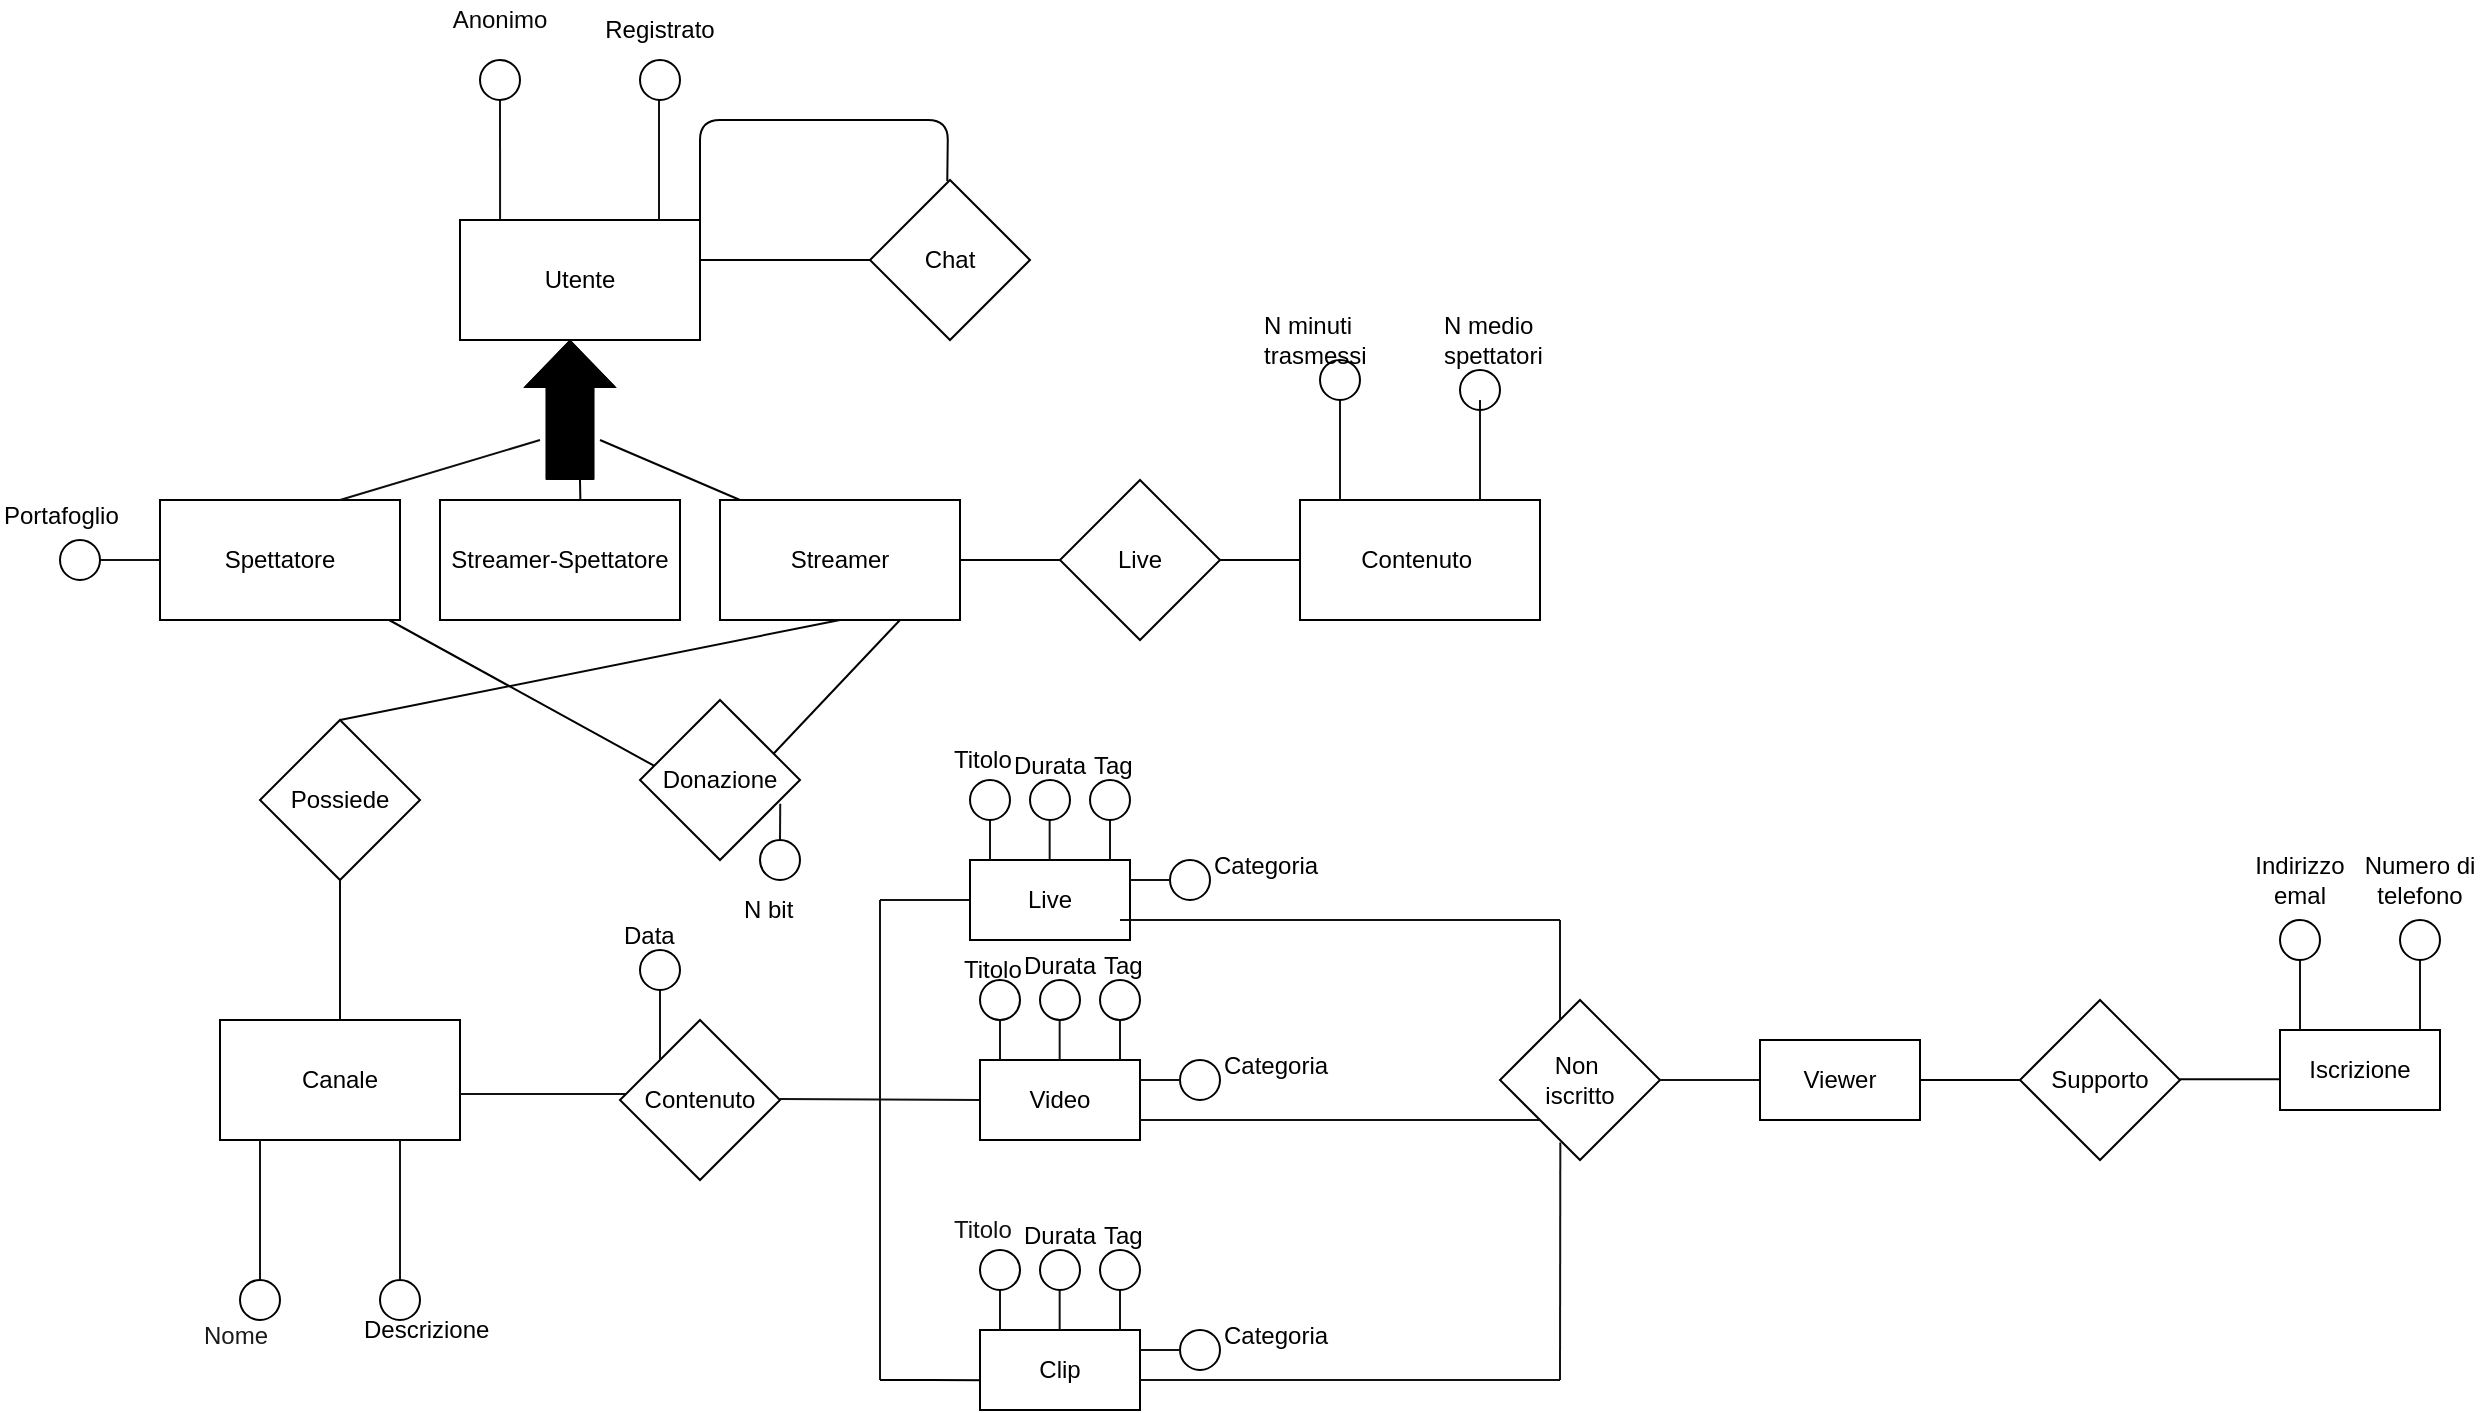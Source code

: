 <mxfile>
    <diagram name="Pagina-1" id="QmhfjAzD-kX2Kfbr4tnS">
        <mxGraphModel dx="1063" dy="647" grid="1" gridSize="10" guides="1" tooltips="1" connect="1" arrows="1" fold="1" page="1" pageScale="1" pageWidth="3300" pageHeight="4681" background="#ffffff" math="0" shadow="0">
            <root>
                <mxCell id="0"/>
                <mxCell id="1" parent="0"/>
                <mxCell id="2" value="" style="rounded=0;whiteSpace=wrap;html=1;" parent="1" vertex="1">
                    <mxGeometry x="380" y="420" width="120" height="60" as="geometry"/>
                </mxCell>
                <mxCell id="3" value="Utente" style="text;html=1;strokeColor=none;fillColor=none;align=center;verticalAlign=middle;whiteSpace=wrap;rounded=0;" parent="1" vertex="1">
                    <mxGeometry x="410" y="435" width="60" height="30" as="geometry"/>
                </mxCell>
                <mxCell id="4" value="" style="shape=flexArrow;endArrow=classic;html=1;width=23.529;endSize=7.318;fillColor=#000000;strokeColor=#000000;" parent="1" edge="1">
                    <mxGeometry width="50" height="50" relative="1" as="geometry">
                        <mxPoint x="435" y="550" as="sourcePoint"/>
                        <mxPoint x="435" y="480" as="targetPoint"/>
                        <Array as="points">
                            <mxPoint x="435" y="510"/>
                        </Array>
                    </mxGeometry>
                </mxCell>
                <mxCell id="5" value="Streamer" style="rounded=0;whiteSpace=wrap;html=1;" parent="1" vertex="1">
                    <mxGeometry x="510" y="560" width="120" height="60" as="geometry"/>
                </mxCell>
                <mxCell id="6" value="Streamer-Spettatore" style="rounded=0;whiteSpace=wrap;html=1;" parent="1" vertex="1">
                    <mxGeometry x="370" y="560" width="120" height="60" as="geometry"/>
                </mxCell>
                <mxCell id="7" value="Spettatore" style="rounded=0;whiteSpace=wrap;html=1;" parent="1" vertex="1">
                    <mxGeometry x="230" y="560" width="120" height="60" as="geometry"/>
                </mxCell>
                <mxCell id="9" value="" style="endArrow=none;html=1;strokeColor=#0D0D0D;strokeWidth=1;" parent="1" edge="1">
                    <mxGeometry width="50" height="50" relative="1" as="geometry">
                        <mxPoint x="320" y="560" as="sourcePoint"/>
                        <mxPoint x="420" y="530" as="targetPoint"/>
                    </mxGeometry>
                </mxCell>
                <mxCell id="10" value="" style="endArrow=none;html=1;strokeColor=#030303;strokeWidth=1;" parent="1" edge="1">
                    <mxGeometry width="50" height="50" relative="1" as="geometry">
                        <mxPoint x="520" y="560" as="sourcePoint"/>
                        <mxPoint x="450" y="530" as="targetPoint"/>
                        <Array as="points"/>
                    </mxGeometry>
                </mxCell>
                <mxCell id="41" value="&lt;font color=&quot;#080808&quot;&gt;Anonimo&lt;/font&gt;" style="text;html=1;align=center;verticalAlign=middle;whiteSpace=wrap;rounded=0;" parent="1" vertex="1">
                    <mxGeometry x="365" y="310" width="70" height="20" as="geometry"/>
                </mxCell>
                <mxCell id="47" value="" style="endArrow=none;html=1;fontColor=default;labelBackgroundColor=default;strokeColor=#121212;strokeWidth=1;" parent="1" edge="1">
                    <mxGeometry width="50" height="50" relative="1" as="geometry">
                        <mxPoint x="479.5" y="420" as="sourcePoint"/>
                        <mxPoint x="479.5" y="360" as="targetPoint"/>
                        <Array as="points">
                            <mxPoint x="479.5" y="390"/>
                        </Array>
                    </mxGeometry>
                </mxCell>
                <mxCell id="48" value="&lt;font color=&quot;#000000&quot;&gt;Registrato&lt;/font&gt;" style="text;html=1;strokeColor=none;fillColor=none;align=center;verticalAlign=middle;whiteSpace=wrap;rounded=0;" parent="1" vertex="1">
                    <mxGeometry x="450" y="310" width="60" height="30" as="geometry"/>
                </mxCell>
                <mxCell id="49" value="Canale&lt;br&gt;" style="rounded=0;whiteSpace=wrap;html=1;" parent="1" vertex="1">
                    <mxGeometry x="260" y="820" width="120" height="60" as="geometry"/>
                </mxCell>
                <mxCell id="50" value="" style="rhombus;whiteSpace=wrap;html=1;" parent="1" vertex="1">
                    <mxGeometry x="280" y="670" width="80" height="80" as="geometry"/>
                </mxCell>
                <mxCell id="51" value="" style="endArrow=none;html=1;entryX=0.5;entryY=1;entryDx=0;entryDy=0;strokeColor=#050505;strokeWidth=1;exitX=0.5;exitY=0;exitDx=0;exitDy=0;" parent="1" source="50" target="5" edge="1">
                    <mxGeometry width="50" height="50" relative="1" as="geometry">
                        <mxPoint x="320" y="670" as="sourcePoint"/>
                        <mxPoint x="360" y="630" as="targetPoint"/>
                    </mxGeometry>
                </mxCell>
                <mxCell id="52" value="" style="endArrow=none;html=1;entryX=0.5;entryY=1;entryDx=0;entryDy=0;strokeColor=#080808;exitX=0.5;exitY=0;exitDx=0;exitDy=0;strokeWidth=1;" parent="1" source="49" target="50" edge="1">
                    <mxGeometry width="50" height="50" relative="1" as="geometry">
                        <mxPoint x="320" y="810" as="sourcePoint"/>
                        <mxPoint x="330" y="760" as="targetPoint"/>
                        <Array as="points"/>
                    </mxGeometry>
                </mxCell>
                <mxCell id="54" value="Possiede" style="text;html=1;strokeColor=none;fillColor=none;align=center;verticalAlign=middle;whiteSpace=wrap;rounded=0;" parent="1" vertex="1">
                    <mxGeometry x="290" y="695" width="60" height="30" as="geometry"/>
                </mxCell>
                <mxCell id="57" value="" style="endArrow=none;html=1;" parent="1" edge="1">
                    <mxGeometry width="50" height="50" relative="1" as="geometry">
                        <mxPoint x="270" y="940" as="sourcePoint"/>
                        <mxPoint x="270" y="940" as="targetPoint"/>
                    </mxGeometry>
                </mxCell>
                <mxCell id="bkaw7JheGTQiaPu3kZ-g-63" value="" style="endArrow=none;html=1;fontColor=default;labelBackgroundColor=default;strokeColor=#121212;strokeWidth=1;exitX=0.167;exitY=0;exitDx=0;exitDy=0;exitPerimeter=0;" parent="1" source="2" edge="1">
                    <mxGeometry width="50" height="50" relative="1" as="geometry">
                        <mxPoint x="400" y="410" as="sourcePoint"/>
                        <mxPoint x="400" y="360" as="targetPoint"/>
                        <Array as="points"/>
                    </mxGeometry>
                </mxCell>
                <mxCell id="bkaw7JheGTQiaPu3kZ-g-64" value="" style="ellipse;whiteSpace=wrap;html=1;aspect=fixed;fillColor=none;strokeColor=#000000;" parent="1" vertex="1">
                    <mxGeometry x="390" y="340" width="20" height="20" as="geometry"/>
                </mxCell>
                <mxCell id="bkaw7JheGTQiaPu3kZ-g-65" value="" style="ellipse;whiteSpace=wrap;html=1;aspect=fixed;fillColor=none;strokeColor=#000000;" parent="1" vertex="1">
                    <mxGeometry x="470" y="340" width="20" height="20" as="geometry"/>
                </mxCell>
                <mxCell id="bkaw7JheGTQiaPu3kZ-g-68" value="" style="endArrow=none;html=1;fontColor=default;labelBackgroundColor=default;strokeColor=#121212;strokeWidth=1;entryX=0;entryY=0.5;entryDx=0;entryDy=0;" parent="1" target="7" edge="1">
                    <mxGeometry width="50" height="50" relative="1" as="geometry">
                        <mxPoint x="200" y="590" as="sourcePoint"/>
                        <mxPoint x="210" y="570" as="targetPoint"/>
                        <Array as="points"/>
                    </mxGeometry>
                </mxCell>
                <mxCell id="bkaw7JheGTQiaPu3kZ-g-69" value="" style="ellipse;whiteSpace=wrap;html=1;aspect=fixed;fillColor=none;strokeColor=#000000;" parent="1" vertex="1">
                    <mxGeometry x="180" y="580" width="20" height="20" as="geometry"/>
                </mxCell>
                <mxCell id="bkaw7JheGTQiaPu3kZ-g-70" value="&lt;font color=&quot;#000000&quot;&gt;Portafoglio&lt;br&gt;&lt;br&gt;&lt;/font&gt;" style="text;html=1;strokeColor=none;fillColor=none;align=left;verticalAlign=middle;whiteSpace=wrap;rounded=0;" parent="1" vertex="1">
                    <mxGeometry x="150" y="560" width="60" height="30" as="geometry"/>
                </mxCell>
                <mxCell id="bkaw7JheGTQiaPu3kZ-g-71" value="" style="endArrow=none;html=1;fontColor=default;labelBackgroundColor=default;strokeColor=#121212;strokeWidth=1;" parent="1" edge="1">
                    <mxGeometry width="50" height="50" relative="1" as="geometry">
                        <mxPoint x="280" y="950" as="sourcePoint"/>
                        <mxPoint x="280" y="880" as="targetPoint"/>
                        <Array as="points"/>
                    </mxGeometry>
                </mxCell>
                <mxCell id="bkaw7JheGTQiaPu3kZ-g-72" value="" style="endArrow=none;html=1;fontColor=default;labelBackgroundColor=default;strokeColor=#121212;strokeWidth=1;" parent="1" edge="1">
                    <mxGeometry width="50" height="50" relative="1" as="geometry">
                        <mxPoint x="350" y="950" as="sourcePoint"/>
                        <mxPoint x="350" y="880" as="targetPoint"/>
                        <Array as="points"/>
                    </mxGeometry>
                </mxCell>
                <mxCell id="bkaw7JheGTQiaPu3kZ-g-76" value="&lt;font color=&quot;#1a1a1a&quot;&gt;Nome&lt;br&gt;&lt;br&gt;&lt;/font&gt;" style="text;html=1;strokeColor=none;fillColor=none;align=left;verticalAlign=middle;whiteSpace=wrap;rounded=0;" parent="1" vertex="1">
                    <mxGeometry x="250" y="970" width="60" height="30" as="geometry"/>
                </mxCell>
                <mxCell id="bkaw7JheGTQiaPu3kZ-g-77" value="&lt;font color=&quot;#000000&quot;&gt;Descrizione&lt;/font&gt;" style="text;html=1;strokeColor=none;fillColor=none;align=left;verticalAlign=middle;whiteSpace=wrap;rounded=0;" parent="1" vertex="1">
                    <mxGeometry x="330" y="960" width="60" height="30" as="geometry"/>
                </mxCell>
                <mxCell id="bkaw7JheGTQiaPu3kZ-g-78" value="" style="ellipse;whiteSpace=wrap;html=1;aspect=fixed;fillColor=none;strokeColor=#000000;" parent="1" vertex="1">
                    <mxGeometry x="270" y="950" width="20" height="20" as="geometry"/>
                </mxCell>
                <mxCell id="bkaw7JheGTQiaPu3kZ-g-83" value="" style="endArrow=none;html=1;fontColor=default;labelBackgroundColor=default;strokeColor=#121212;strokeWidth=1;" parent="1" edge="1">
                    <mxGeometry width="50" height="50" relative="1" as="geometry">
                        <mxPoint x="470" y="857" as="sourcePoint"/>
                        <mxPoint x="380" y="857" as="targetPoint"/>
                        <Array as="points"/>
                    </mxGeometry>
                </mxCell>
                <mxCell id="bkaw7JheGTQiaPu3kZ-g-84" value="" style="rhombus;whiteSpace=wrap;html=1;" parent="1" vertex="1">
                    <mxGeometry x="460" y="820" width="80" height="80" as="geometry"/>
                </mxCell>
                <mxCell id="bkaw7JheGTQiaPu3kZ-g-87" value="Contenuto" style="text;html=1;strokeColor=none;fillColor=none;align=center;verticalAlign=middle;whiteSpace=wrap;rounded=0;" parent="1" vertex="1">
                    <mxGeometry x="470" y="845" width="60" height="30" as="geometry"/>
                </mxCell>
                <mxCell id="bkaw7JheGTQiaPu3kZ-g-88" value="" style="endArrow=none;html=1;fontColor=default;labelBackgroundColor=default;strokeColor=#121212;strokeWidth=1;entryX=0.5;entryY=1;entryDx=0;entryDy=0;" parent="1" target="bkaw7JheGTQiaPu3kZ-g-89" edge="1">
                    <mxGeometry width="50" height="50" relative="1" as="geometry">
                        <mxPoint x="480" y="840" as="sourcePoint"/>
                        <mxPoint x="480" y="800" as="targetPoint"/>
                        <Array as="points"/>
                    </mxGeometry>
                </mxCell>
                <mxCell id="bkaw7JheGTQiaPu3kZ-g-89" value="" style="ellipse;whiteSpace=wrap;html=1;aspect=fixed;fillColor=none;strokeColor=#000000;" parent="1" vertex="1">
                    <mxGeometry x="470" y="785" width="20" height="20" as="geometry"/>
                </mxCell>
                <mxCell id="bkaw7JheGTQiaPu3kZ-g-90" value="&lt;font color=&quot;#000000&quot;&gt;Data&lt;br&gt;&lt;br&gt;&lt;/font&gt;" style="text;html=1;strokeColor=none;fillColor=none;align=left;verticalAlign=middle;whiteSpace=wrap;rounded=0;" parent="1" vertex="1">
                    <mxGeometry x="460" y="770" width="60" height="30" as="geometry"/>
                </mxCell>
                <mxCell id="bkaw7JheGTQiaPu3kZ-g-94" value="" style="endArrow=none;html=1;strokeColor=#030303;strokeWidth=1;" parent="1" edge="1">
                    <mxGeometry width="50" height="50" relative="1" as="geometry">
                        <mxPoint x="690" y="590" as="sourcePoint"/>
                        <mxPoint x="630" y="590" as="targetPoint"/>
                        <Array as="points"/>
                    </mxGeometry>
                </mxCell>
                <mxCell id="bkaw7JheGTQiaPu3kZ-g-95" value="" style="rhombus;whiteSpace=wrap;html=1;" parent="1" vertex="1">
                    <mxGeometry x="680" y="550" width="80" height="80" as="geometry"/>
                </mxCell>
                <mxCell id="bkaw7JheGTQiaPu3kZ-g-97" value="Live" style="text;html=1;strokeColor=none;fillColor=none;align=center;verticalAlign=middle;whiteSpace=wrap;rounded=0;" parent="1" vertex="1">
                    <mxGeometry x="690" y="575" width="60" height="30" as="geometry"/>
                </mxCell>
                <mxCell id="bkaw7JheGTQiaPu3kZ-g-100" value="" style="endArrow=none;html=1;strokeColor=#030303;strokeWidth=1;" parent="1" edge="1">
                    <mxGeometry width="50" height="50" relative="1" as="geometry">
                        <mxPoint x="800" y="590" as="sourcePoint"/>
                        <mxPoint x="760" y="590" as="targetPoint"/>
                        <Array as="points"/>
                    </mxGeometry>
                </mxCell>
                <mxCell id="bkaw7JheGTQiaPu3kZ-g-102" value="Contenuto&amp;nbsp;" style="rounded=0;whiteSpace=wrap;html=1;" parent="1" vertex="1">
                    <mxGeometry x="800" y="560" width="120" height="60" as="geometry"/>
                </mxCell>
                <mxCell id="bkaw7JheGTQiaPu3kZ-g-103" value="" style="endArrow=none;html=1;strokeColor=#030303;strokeWidth=1;exitX=0.585;exitY=0.008;exitDx=0;exitDy=0;exitPerimeter=0;" parent="1" source="6" edge="1">
                    <mxGeometry width="50" height="50" relative="1" as="geometry">
                        <mxPoint x="510" y="590" as="sourcePoint"/>
                        <mxPoint x="440" y="550" as="targetPoint"/>
                        <Array as="points"/>
                    </mxGeometry>
                </mxCell>
                <mxCell id="bkaw7JheGTQiaPu3kZ-g-104" value="" style="endArrow=none;html=1;fontColor=default;labelBackgroundColor=default;strokeColor=#121212;strokeWidth=2;" parent="1" source="bkaw7JheGTQiaPu3kZ-g-111" edge="1">
                    <mxGeometry width="50" height="50" relative="1" as="geometry">
                        <mxPoint x="820" y="560" as="sourcePoint"/>
                        <mxPoint x="820" y="500" as="targetPoint"/>
                        <Array as="points"/>
                    </mxGeometry>
                </mxCell>
                <mxCell id="bkaw7JheGTQiaPu3kZ-g-107" value="" style="endArrow=none;html=1;fontColor=default;labelBackgroundColor=default;strokeColor=#121212;strokeWidth=1;exitX=0.75;exitY=0;exitDx=0;exitDy=0;" parent="1" source="bkaw7JheGTQiaPu3kZ-g-102" edge="1">
                    <mxGeometry width="50" height="50" relative="1" as="geometry">
                        <mxPoint x="840" y="580" as="sourcePoint"/>
                        <mxPoint x="890" y="510" as="targetPoint"/>
                        <Array as="points"/>
                    </mxGeometry>
                </mxCell>
                <mxCell id="bkaw7JheGTQiaPu3kZ-g-108" value="&lt;font color=&quot;#000000&quot;&gt;N minuti&lt;br&gt;trasmessi&lt;br&gt;&lt;/font&gt;" style="text;html=1;strokeColor=none;fillColor=none;align=left;verticalAlign=middle;whiteSpace=wrap;rounded=0;" parent="1" vertex="1">
                    <mxGeometry x="780" y="465" width="60" height="30" as="geometry"/>
                </mxCell>
                <mxCell id="bkaw7JheGTQiaPu3kZ-g-109" value="&lt;font color=&quot;#000000&quot;&gt;N medio&lt;br&gt;spettatori&lt;br&gt;&lt;/font&gt;" style="text;html=1;strokeColor=none;fillColor=none;align=left;verticalAlign=middle;whiteSpace=wrap;rounded=0;" parent="1" vertex="1">
                    <mxGeometry x="870" y="465" width="60" height="30" as="geometry"/>
                </mxCell>
                <mxCell id="bkaw7JheGTQiaPu3kZ-g-112" value="" style="endArrow=none;html=1;fontColor=default;labelBackgroundColor=default;strokeColor=#121212;strokeWidth=1;" parent="1" target="bkaw7JheGTQiaPu3kZ-g-111" edge="1">
                    <mxGeometry width="50" height="50" relative="1" as="geometry">
                        <mxPoint x="820" y="560" as="sourcePoint"/>
                        <mxPoint x="820" y="500" as="targetPoint"/>
                        <Array as="points">
                            <mxPoint x="820" y="530"/>
                        </Array>
                    </mxGeometry>
                </mxCell>
                <mxCell id="bkaw7JheGTQiaPu3kZ-g-111" value="" style="ellipse;whiteSpace=wrap;html=1;aspect=fixed;fillColor=none;strokeColor=#000000;" parent="1" vertex="1">
                    <mxGeometry x="810" y="490" width="20" height="20" as="geometry"/>
                </mxCell>
                <mxCell id="bkaw7JheGTQiaPu3kZ-g-113" value="" style="ellipse;whiteSpace=wrap;html=1;aspect=fixed;fillColor=none;strokeColor=#000000;" parent="1" vertex="1">
                    <mxGeometry x="880" y="495" width="20" height="20" as="geometry"/>
                </mxCell>
                <mxCell id="bkaw7JheGTQiaPu3kZ-g-116" value="" style="ellipse;whiteSpace=wrap;html=1;aspect=fixed;fillColor=none;strokeColor=#000000;" parent="1" vertex="1">
                    <mxGeometry x="340" y="950" width="20" height="20" as="geometry"/>
                </mxCell>
                <mxCell id="TjlOG2ioqVWXWiEKgV2t-61" value="" style="endArrow=none;html=1;fontColor=default;labelBackgroundColor=default;strokeColor=#121212;strokeWidth=1;entryX=1.017;entryY=0.617;entryDx=0;entryDy=0;entryPerimeter=0;" parent="1" edge="1">
                    <mxGeometry width="50" height="50" relative="1" as="geometry">
                        <mxPoint x="640" y="860" as="sourcePoint"/>
                        <mxPoint x="540" y="859.5" as="targetPoint"/>
                        <Array as="points"/>
                    </mxGeometry>
                </mxCell>
                <mxCell id="TjlOG2ioqVWXWiEKgV2t-62" value="" style="endArrow=none;html=1;fontColor=default;labelBackgroundColor=default;strokeColor=#121212;strokeWidth=1;" parent="1" edge="1">
                    <mxGeometry width="50" height="50" relative="1" as="geometry">
                        <mxPoint x="590" y="760" as="sourcePoint"/>
                        <mxPoint x="590" y="1000" as="targetPoint"/>
                        <Array as="points"/>
                    </mxGeometry>
                </mxCell>
                <mxCell id="TjlOG2ioqVWXWiEKgV2t-63" value="" style="endArrow=none;html=1;fontColor=default;labelBackgroundColor=default;strokeColor=#121212;strokeWidth=1;" parent="1" edge="1">
                    <mxGeometry width="50" height="50" relative="1" as="geometry">
                        <mxPoint x="590" y="760" as="sourcePoint"/>
                        <mxPoint x="630" y="760" as="targetPoint"/>
                        <Array as="points">
                            <mxPoint x="630" y="760"/>
                            <mxPoint x="640" y="760"/>
                        </Array>
                    </mxGeometry>
                </mxCell>
                <mxCell id="TjlOG2ioqVWXWiEKgV2t-64" value="Live" style="rounded=0;whiteSpace=wrap;html=1;" parent="1" vertex="1">
                    <mxGeometry x="635" y="740" width="80" height="40" as="geometry"/>
                </mxCell>
                <mxCell id="TjlOG2ioqVWXWiEKgV2t-67" value="" style="endArrow=none;html=1;rounded=0;entryX=0.027;entryY=0.627;entryDx=0;entryDy=0;entryPerimeter=0;strokeColor=#000000;" parent="1" target="TjlOG2ioqVWXWiEKgV2t-114" edge="1">
                    <mxGeometry width="50" height="50" relative="1" as="geometry">
                        <mxPoint x="590" y="1000" as="sourcePoint"/>
                        <mxPoint x="635" y="1000" as="targetPoint"/>
                        <Array as="points">
                            <mxPoint x="615" y="1000"/>
                        </Array>
                    </mxGeometry>
                </mxCell>
                <mxCell id="TjlOG2ioqVWXWiEKgV2t-70" value="" style="endArrow=none;html=1;fontColor=default;labelBackgroundColor=default;strokeColor=#121212;strokeWidth=1;" parent="1" edge="1">
                    <mxGeometry width="50" height="50" relative="1" as="geometry">
                        <mxPoint x="645" y="740" as="sourcePoint"/>
                        <mxPoint x="645" y="720" as="targetPoint"/>
                        <Array as="points"/>
                    </mxGeometry>
                </mxCell>
                <mxCell id="TjlOG2ioqVWXWiEKgV2t-71" value="" style="endArrow=none;html=1;fontColor=default;labelBackgroundColor=default;strokeColor=#121212;strokeWidth=1;" parent="1" edge="1">
                    <mxGeometry width="50" height="50" relative="1" as="geometry">
                        <mxPoint x="674.83" y="740" as="sourcePoint"/>
                        <mxPoint x="674.83" y="720" as="targetPoint"/>
                        <Array as="points"/>
                    </mxGeometry>
                </mxCell>
                <mxCell id="TjlOG2ioqVWXWiEKgV2t-73" value="" style="ellipse;whiteSpace=wrap;html=1;aspect=fixed;fillColor=none;strokeColor=#000000;" parent="1" vertex="1">
                    <mxGeometry x="635" y="700" width="20" height="20" as="geometry"/>
                </mxCell>
                <mxCell id="TjlOG2ioqVWXWiEKgV2t-74" value="" style="ellipse;whiteSpace=wrap;html=1;aspect=fixed;fillColor=none;strokeColor=#000000;" parent="1" vertex="1">
                    <mxGeometry x="665" y="700" width="20" height="20" as="geometry"/>
                </mxCell>
                <mxCell id="TjlOG2ioqVWXWiEKgV2t-75" value="&lt;font color=&quot;#000000&quot;&gt;Titolo&lt;br&gt;&lt;/font&gt;" style="text;html=1;strokeColor=none;fillColor=none;align=left;verticalAlign=middle;whiteSpace=wrap;rounded=0;" parent="1" vertex="1">
                    <mxGeometry x="625" y="680" width="30" height="20" as="geometry"/>
                </mxCell>
                <mxCell id="TjlOG2ioqVWXWiEKgV2t-76" value="&lt;font color=&quot;#000000&quot;&gt;Durata&lt;br&gt;&lt;br&gt;&lt;/font&gt;" style="text;html=1;strokeColor=none;fillColor=none;align=left;verticalAlign=middle;whiteSpace=wrap;rounded=0;" parent="1" vertex="1">
                    <mxGeometry x="655" y="700" width="30" as="geometry"/>
                </mxCell>
                <mxCell id="TjlOG2ioqVWXWiEKgV2t-79" value="" style="endArrow=none;html=1;fontColor=default;labelBackgroundColor=default;strokeColor=#121212;strokeWidth=1;" parent="1" edge="1">
                    <mxGeometry width="50" height="50" relative="1" as="geometry">
                        <mxPoint x="705" y="740" as="sourcePoint"/>
                        <mxPoint x="705" y="720" as="targetPoint"/>
                        <Array as="points"/>
                    </mxGeometry>
                </mxCell>
                <mxCell id="TjlOG2ioqVWXWiEKgV2t-80" value="" style="ellipse;whiteSpace=wrap;html=1;aspect=fixed;fillColor=none;strokeColor=#000000;" parent="1" vertex="1">
                    <mxGeometry x="695" y="700" width="20" height="20" as="geometry"/>
                </mxCell>
                <mxCell id="TjlOG2ioqVWXWiEKgV2t-81" value="&lt;font color=&quot;#000000&quot;&gt;Tag&lt;br&gt;&lt;br&gt;&lt;/font&gt;" style="text;html=1;strokeColor=none;fillColor=none;align=left;verticalAlign=middle;whiteSpace=wrap;rounded=0;" parent="1" vertex="1">
                    <mxGeometry x="695" y="700" width="10" as="geometry"/>
                </mxCell>
                <mxCell id="TjlOG2ioqVWXWiEKgV2t-83" value="" style="ellipse;whiteSpace=wrap;html=1;aspect=fixed;fillColor=none;strokeColor=#000000;" parent="1" vertex="1">
                    <mxGeometry x="735" y="740" width="20" height="20" as="geometry"/>
                </mxCell>
                <mxCell id="TjlOG2ioqVWXWiEKgV2t-84" value="" style="endArrow=none;html=1;fontColor=default;labelBackgroundColor=default;strokeColor=#121212;strokeWidth=1;exitX=0;exitY=0.5;exitDx=0;exitDy=0;entryX=1;entryY=0.25;entryDx=0;entryDy=0;" parent="1" source="TjlOG2ioqVWXWiEKgV2t-83" target="TjlOG2ioqVWXWiEKgV2t-64" edge="1">
                    <mxGeometry width="50" height="50" relative="1" as="geometry">
                        <mxPoint x="724.83" y="755" as="sourcePoint"/>
                        <mxPoint x="724.83" y="735" as="targetPoint"/>
                        <Array as="points"/>
                    </mxGeometry>
                </mxCell>
                <mxCell id="TjlOG2ioqVWXWiEKgV2t-86" value="&lt;font color=&quot;#000000&quot;&gt;Categoria&lt;br&gt;&lt;br&gt;&lt;/font&gt;" style="text;html=1;strokeColor=none;fillColor=none;align=left;verticalAlign=middle;whiteSpace=wrap;rounded=0;" parent="1" vertex="1">
                    <mxGeometry x="755" y="750" width="10" as="geometry"/>
                </mxCell>
                <mxCell id="TjlOG2ioqVWXWiEKgV2t-101" value="Video" style="rounded=0;whiteSpace=wrap;html=1;" parent="1" vertex="1">
                    <mxGeometry x="640" y="840" width="80" height="40" as="geometry"/>
                </mxCell>
                <mxCell id="TjlOG2ioqVWXWiEKgV2t-102" value="" style="endArrow=none;html=1;fontColor=default;labelBackgroundColor=default;strokeColor=#121212;strokeWidth=1;" parent="1" edge="1">
                    <mxGeometry width="50" height="50" relative="1" as="geometry">
                        <mxPoint x="650" y="840" as="sourcePoint"/>
                        <mxPoint x="650" y="820" as="targetPoint"/>
                        <Array as="points"/>
                    </mxGeometry>
                </mxCell>
                <mxCell id="TjlOG2ioqVWXWiEKgV2t-103" value="" style="endArrow=none;html=1;fontColor=default;labelBackgroundColor=default;strokeColor=#121212;strokeWidth=1;" parent="1" edge="1">
                    <mxGeometry width="50" height="50" relative="1" as="geometry">
                        <mxPoint x="679.83" y="840" as="sourcePoint"/>
                        <mxPoint x="679.83" y="820" as="targetPoint"/>
                        <Array as="points"/>
                    </mxGeometry>
                </mxCell>
                <mxCell id="TjlOG2ioqVWXWiEKgV2t-104" value="" style="ellipse;whiteSpace=wrap;html=1;aspect=fixed;fillColor=none;strokeColor=#000000;" parent="1" vertex="1">
                    <mxGeometry x="640" y="800" width="20" height="20" as="geometry"/>
                </mxCell>
                <mxCell id="TjlOG2ioqVWXWiEKgV2t-105" value="" style="ellipse;whiteSpace=wrap;html=1;aspect=fixed;fillColor=none;strokeColor=#000000;" parent="1" vertex="1">
                    <mxGeometry x="670" y="800" width="20" height="20" as="geometry"/>
                </mxCell>
                <mxCell id="TjlOG2ioqVWXWiEKgV2t-106" value="&lt;font color=&quot;#000000&quot;&gt;Titolo&lt;br&gt;&lt;/font&gt;" style="text;html=1;strokeColor=none;fillColor=none;align=left;verticalAlign=middle;whiteSpace=wrap;rounded=0;" parent="1" vertex="1">
                    <mxGeometry x="630" y="785" width="30" height="20" as="geometry"/>
                </mxCell>
                <mxCell id="TjlOG2ioqVWXWiEKgV2t-107" value="&lt;font color=&quot;#000000&quot;&gt;Durata&lt;br&gt;&lt;br&gt;&lt;/font&gt;" style="text;html=1;strokeColor=none;fillColor=none;align=left;verticalAlign=middle;whiteSpace=wrap;rounded=0;" parent="1" vertex="1">
                    <mxGeometry x="660" y="800" width="30" as="geometry"/>
                </mxCell>
                <mxCell id="TjlOG2ioqVWXWiEKgV2t-108" value="" style="endArrow=none;html=1;fontColor=default;labelBackgroundColor=default;strokeColor=#121212;strokeWidth=1;" parent="1" edge="1">
                    <mxGeometry width="50" height="50" relative="1" as="geometry">
                        <mxPoint x="710" y="840" as="sourcePoint"/>
                        <mxPoint x="710" y="820" as="targetPoint"/>
                        <Array as="points"/>
                    </mxGeometry>
                </mxCell>
                <mxCell id="TjlOG2ioqVWXWiEKgV2t-109" value="" style="ellipse;whiteSpace=wrap;html=1;aspect=fixed;fillColor=none;strokeColor=#000000;" parent="1" vertex="1">
                    <mxGeometry x="700" y="800" width="20" height="20" as="geometry"/>
                </mxCell>
                <mxCell id="TjlOG2ioqVWXWiEKgV2t-110" value="&lt;font color=&quot;#000000&quot;&gt;Tag&lt;br&gt;&lt;br&gt;&lt;/font&gt;" style="text;html=1;strokeColor=none;fillColor=none;align=left;verticalAlign=middle;whiteSpace=wrap;rounded=0;" parent="1" vertex="1">
                    <mxGeometry x="700" y="800" width="10" as="geometry"/>
                </mxCell>
                <mxCell id="TjlOG2ioqVWXWiEKgV2t-111" value="" style="ellipse;whiteSpace=wrap;html=1;aspect=fixed;fillColor=none;strokeColor=#000000;" parent="1" vertex="1">
                    <mxGeometry x="740" y="840" width="20" height="20" as="geometry"/>
                </mxCell>
                <mxCell id="TjlOG2ioqVWXWiEKgV2t-112" value="" style="endArrow=none;html=1;fontColor=default;labelBackgroundColor=default;strokeColor=#121212;strokeWidth=1;exitX=0;exitY=0.5;exitDx=0;exitDy=0;entryX=1;entryY=0.25;entryDx=0;entryDy=0;" parent="1" source="TjlOG2ioqVWXWiEKgV2t-111" target="TjlOG2ioqVWXWiEKgV2t-101" edge="1">
                    <mxGeometry width="50" height="50" relative="1" as="geometry">
                        <mxPoint x="729.83" y="855" as="sourcePoint"/>
                        <mxPoint x="729.83" y="835" as="targetPoint"/>
                        <Array as="points"/>
                    </mxGeometry>
                </mxCell>
                <mxCell id="TjlOG2ioqVWXWiEKgV2t-113" value="&lt;font color=&quot;#000000&quot;&gt;Categoria&lt;br&gt;&lt;br&gt;&lt;/font&gt;" style="text;html=1;strokeColor=none;fillColor=none;align=left;verticalAlign=middle;whiteSpace=wrap;rounded=0;" parent="1" vertex="1">
                    <mxGeometry x="760" y="850" width="10" as="geometry"/>
                </mxCell>
                <mxCell id="TjlOG2ioqVWXWiEKgV2t-114" value="Clip" style="rounded=0;whiteSpace=wrap;html=1;" parent="1" vertex="1">
                    <mxGeometry x="640" y="975" width="80" height="40" as="geometry"/>
                </mxCell>
                <mxCell id="TjlOG2ioqVWXWiEKgV2t-115" value="" style="endArrow=none;html=1;fontColor=default;labelBackgroundColor=default;strokeColor=#121212;strokeWidth=1;" parent="1" edge="1">
                    <mxGeometry width="50" height="50" relative="1" as="geometry">
                        <mxPoint x="650" y="975" as="sourcePoint"/>
                        <mxPoint x="650" y="955" as="targetPoint"/>
                        <Array as="points"/>
                    </mxGeometry>
                </mxCell>
                <mxCell id="TjlOG2ioqVWXWiEKgV2t-116" value="" style="endArrow=none;html=1;fontColor=default;labelBackgroundColor=default;strokeColor=#121212;strokeWidth=1;" parent="1" edge="1">
                    <mxGeometry width="50" height="50" relative="1" as="geometry">
                        <mxPoint x="679.83" y="975" as="sourcePoint"/>
                        <mxPoint x="679.83" y="955" as="targetPoint"/>
                        <Array as="points"/>
                    </mxGeometry>
                </mxCell>
                <mxCell id="TjlOG2ioqVWXWiEKgV2t-117" value="" style="ellipse;whiteSpace=wrap;html=1;aspect=fixed;fillColor=none;strokeColor=#000000;" parent="1" vertex="1">
                    <mxGeometry x="640" y="935" width="20" height="20" as="geometry"/>
                </mxCell>
                <mxCell id="TjlOG2ioqVWXWiEKgV2t-118" value="" style="ellipse;whiteSpace=wrap;html=1;aspect=fixed;fillColor=none;strokeColor=#000000;" parent="1" vertex="1">
                    <mxGeometry x="670" y="935" width="20" height="20" as="geometry"/>
                </mxCell>
                <mxCell id="TjlOG2ioqVWXWiEKgV2t-119" value="&lt;font color=&quot;#000000&quot;&gt;Durata&lt;br&gt;&lt;br&gt;&lt;/font&gt;" style="text;html=1;strokeColor=none;fillColor=none;align=left;verticalAlign=middle;whiteSpace=wrap;rounded=0;" parent="1" vertex="1">
                    <mxGeometry x="660" y="935" width="30" as="geometry"/>
                </mxCell>
                <mxCell id="TjlOG2ioqVWXWiEKgV2t-120" value="" style="endArrow=none;html=1;fontColor=default;labelBackgroundColor=default;strokeColor=#121212;strokeWidth=1;" parent="1" edge="1">
                    <mxGeometry width="50" height="50" relative="1" as="geometry">
                        <mxPoint x="710" y="975" as="sourcePoint"/>
                        <mxPoint x="710" y="955" as="targetPoint"/>
                        <Array as="points"/>
                    </mxGeometry>
                </mxCell>
                <mxCell id="TjlOG2ioqVWXWiEKgV2t-121" value="" style="ellipse;whiteSpace=wrap;html=1;aspect=fixed;fillColor=none;strokeColor=#000000;" parent="1" vertex="1">
                    <mxGeometry x="700" y="935" width="20" height="20" as="geometry"/>
                </mxCell>
                <mxCell id="TjlOG2ioqVWXWiEKgV2t-122" value="&lt;font color=&quot;#000000&quot;&gt;Tag&lt;br&gt;&lt;br&gt;&lt;/font&gt;" style="text;html=1;strokeColor=none;fillColor=none;align=left;verticalAlign=middle;whiteSpace=wrap;rounded=0;" parent="1" vertex="1">
                    <mxGeometry x="700" y="935" width="10" as="geometry"/>
                </mxCell>
                <mxCell id="TjlOG2ioqVWXWiEKgV2t-123" value="" style="ellipse;whiteSpace=wrap;html=1;aspect=fixed;fillColor=none;strokeColor=#000000;" parent="1" vertex="1">
                    <mxGeometry x="740" y="975" width="20" height="20" as="geometry"/>
                </mxCell>
                <mxCell id="TjlOG2ioqVWXWiEKgV2t-124" value="" style="endArrow=none;html=1;fontColor=default;labelBackgroundColor=default;strokeColor=#121212;strokeWidth=1;exitX=0;exitY=0.5;exitDx=0;exitDy=0;entryX=1;entryY=0.25;entryDx=0;entryDy=0;" parent="1" source="TjlOG2ioqVWXWiEKgV2t-123" target="TjlOG2ioqVWXWiEKgV2t-114" edge="1">
                    <mxGeometry width="50" height="50" relative="1" as="geometry">
                        <mxPoint x="729.83" y="990" as="sourcePoint"/>
                        <mxPoint x="729.83" y="970" as="targetPoint"/>
                        <Array as="points"/>
                    </mxGeometry>
                </mxCell>
                <mxCell id="TjlOG2ioqVWXWiEKgV2t-125" value="&lt;font color=&quot;#000000&quot;&gt;Categoria&lt;br&gt;&lt;br&gt;&lt;/font&gt;" style="text;html=1;strokeColor=none;fillColor=none;align=left;verticalAlign=middle;whiteSpace=wrap;rounded=0;" parent="1" vertex="1">
                    <mxGeometry x="760" y="985" width="10" as="geometry"/>
                </mxCell>
                <mxCell id="TjlOG2ioqVWXWiEKgV2t-126" value="&lt;font color=&quot;#121212&quot;&gt;Titolo&lt;/font&gt;&lt;font color=&quot;#000000&quot;&gt;&lt;br&gt;&lt;/font&gt;" style="text;html=1;strokeColor=none;fillColor=none;align=left;verticalAlign=middle;whiteSpace=wrap;rounded=0;" parent="1" vertex="1">
                    <mxGeometry x="625" y="915" width="30" height="20" as="geometry"/>
                </mxCell>
                <mxCell id="TjlOG2ioqVWXWiEKgV2t-127" value="" style="rhombus;whiteSpace=wrap;html=1;" parent="1" vertex="1">
                    <mxGeometry x="470" y="660" width="80" height="80" as="geometry"/>
                </mxCell>
                <mxCell id="TjlOG2ioqVWXWiEKgV2t-128" value="Donazione" style="text;html=1;strokeColor=none;fillColor=none;align=center;verticalAlign=middle;whiteSpace=wrap;rounded=0;" parent="1" vertex="1">
                    <mxGeometry x="480" y="685" width="60" height="30" as="geometry"/>
                </mxCell>
                <mxCell id="TjlOG2ioqVWXWiEKgV2t-132" value="" style="endArrow=none;html=1;rounded=0;exitX=-0.05;exitY=0.262;exitDx=0;exitDy=0;exitPerimeter=0;" parent="1" source="TjlOG2ioqVWXWiEKgV2t-128" target="7" edge="1">
                    <mxGeometry width="50" height="50" relative="1" as="geometry">
                        <mxPoint x="350" y="710" as="sourcePoint"/>
                        <mxPoint x="400" y="660" as="targetPoint"/>
                    </mxGeometry>
                </mxCell>
                <mxCell id="TjlOG2ioqVWXWiEKgV2t-133" value="" style="endArrow=none;html=1;rounded=0;entryX=0.75;entryY=1;entryDx=0;entryDy=0;exitX=0.946;exitY=0.063;exitDx=0;exitDy=0;exitPerimeter=0;" parent="1" source="TjlOG2ioqVWXWiEKgV2t-128" target="5" edge="1">
                    <mxGeometry width="50" height="50" relative="1" as="geometry">
                        <mxPoint x="350" y="710" as="sourcePoint"/>
                        <mxPoint x="400" y="660" as="targetPoint"/>
                    </mxGeometry>
                </mxCell>
                <mxCell id="TjlOG2ioqVWXWiEKgV2t-134" value="" style="endArrow=none;html=1;fontColor=default;labelBackgroundColor=default;strokeColor=#121212;strokeWidth=1;exitX=1.002;exitY=0.895;exitDx=0;exitDy=0;exitPerimeter=0;" parent="1" source="TjlOG2ioqVWXWiEKgV2t-128" edge="1">
                    <mxGeometry width="50" height="50" relative="1" as="geometry">
                        <mxPoint x="540" y="795" as="sourcePoint"/>
                        <mxPoint x="540" y="730" as="targetPoint"/>
                        <Array as="points"/>
                    </mxGeometry>
                </mxCell>
                <mxCell id="TjlOG2ioqVWXWiEKgV2t-135" value="" style="ellipse;whiteSpace=wrap;html=1;aspect=fixed;fillColor=none;strokeColor=#000000;" parent="1" vertex="1">
                    <mxGeometry x="530" y="730" width="20" height="20" as="geometry"/>
                </mxCell>
                <mxCell id="TjlOG2ioqVWXWiEKgV2t-136" value="&lt;font color=&quot;#000000&quot;&gt;N bit&lt;br&gt;&lt;/font&gt;" style="text;html=1;strokeColor=none;fillColor=none;align=left;verticalAlign=middle;whiteSpace=wrap;rounded=0;" parent="1" vertex="1">
                    <mxGeometry x="520" y="750" width="60" height="30" as="geometry"/>
                </mxCell>
                <mxCell id="TjlOG2ioqVWXWiEKgV2t-137" value="" style="rhombus;whiteSpace=wrap;html=1;" parent="1" vertex="1">
                    <mxGeometry x="900" y="810" width="80" height="80" as="geometry"/>
                </mxCell>
                <mxCell id="TjlOG2ioqVWXWiEKgV2t-138" value="Non&amp;nbsp;&lt;br&gt;iscritto" style="text;html=1;strokeColor=none;fillColor=none;align=center;verticalAlign=middle;whiteSpace=wrap;rounded=0;" parent="1" vertex="1">
                    <mxGeometry x="910" y="835" width="60" height="30" as="geometry"/>
                </mxCell>
                <mxCell id="TjlOG2ioqVWXWiEKgV2t-139" value="" style="endArrow=none;html=1;fontColor=default;labelBackgroundColor=default;strokeColor=#121212;strokeWidth=1;exitX=0;exitY=1;exitDx=0;exitDy=0;entryX=1;entryY=0.75;entryDx=0;entryDy=0;" parent="1" source="TjlOG2ioqVWXWiEKgV2t-137" target="TjlOG2ioqVWXWiEKgV2t-101" edge="1">
                    <mxGeometry width="50" height="50" relative="1" as="geometry">
                        <mxPoint x="810" y="874.17" as="sourcePoint"/>
                        <mxPoint x="720" y="874.17" as="targetPoint"/>
                        <Array as="points"/>
                    </mxGeometry>
                </mxCell>
                <mxCell id="TjlOG2ioqVWXWiEKgV2t-140" value="" style="endArrow=none;html=1;fontColor=default;labelBackgroundColor=default;strokeColor=#121212;strokeWidth=1;entryX=1;entryY=0.75;entryDx=0;entryDy=0;" parent="1" edge="1">
                    <mxGeometry width="50" height="50" relative="1" as="geometry">
                        <mxPoint x="930" y="770" as="sourcePoint"/>
                        <mxPoint x="710" y="770" as="targetPoint"/>
                        <Array as="points"/>
                    </mxGeometry>
                </mxCell>
                <mxCell id="TjlOG2ioqVWXWiEKgV2t-141" value="" style="endArrow=none;html=1;fontColor=default;labelBackgroundColor=default;strokeColor=#121212;strokeWidth=1;" parent="1" edge="1">
                    <mxGeometry width="50" height="50" relative="1" as="geometry">
                        <mxPoint x="930" y="1000" as="sourcePoint"/>
                        <mxPoint x="720" y="1000" as="targetPoint"/>
                        <Array as="points"/>
                    </mxGeometry>
                </mxCell>
                <mxCell id="TjlOG2ioqVWXWiEKgV2t-142" value="" style="endArrow=none;html=1;fontColor=default;labelBackgroundColor=default;strokeColor=#121212;strokeWidth=1;" parent="1" edge="1">
                    <mxGeometry width="50" height="50" relative="1" as="geometry">
                        <mxPoint x="930" y="820" as="sourcePoint"/>
                        <mxPoint x="930" y="770" as="targetPoint"/>
                        <Array as="points"/>
                    </mxGeometry>
                </mxCell>
                <mxCell id="TjlOG2ioqVWXWiEKgV2t-143" value="" style="endArrow=none;html=1;fontColor=default;labelBackgroundColor=default;strokeColor=#121212;strokeWidth=1;exitX=0.75;exitY=0;exitDx=0;exitDy=0;entryX=0.377;entryY=0.89;entryDx=0;entryDy=0;entryPerimeter=0;" parent="1" target="TjlOG2ioqVWXWiEKgV2t-137" edge="1">
                    <mxGeometry width="50" height="50" relative="1" as="geometry">
                        <mxPoint x="930" y="1000" as="sourcePoint"/>
                        <mxPoint x="930" y="950" as="targetPoint"/>
                        <Array as="points"/>
                    </mxGeometry>
                </mxCell>
                <mxCell id="TjlOG2ioqVWXWiEKgV2t-144" value="" style="endArrow=none;html=1;fontColor=default;labelBackgroundColor=default;strokeColor=#121212;strokeWidth=1;" parent="1" edge="1">
                    <mxGeometry width="50" height="50" relative="1" as="geometry">
                        <mxPoint x="1040" y="850" as="sourcePoint"/>
                        <mxPoint x="980" y="850" as="targetPoint"/>
                        <Array as="points"/>
                    </mxGeometry>
                </mxCell>
                <mxCell id="TjlOG2ioqVWXWiEKgV2t-145" value="Viewer" style="rounded=0;whiteSpace=wrap;html=1;" parent="1" vertex="1">
                    <mxGeometry x="1030" y="830" width="80" height="40" as="geometry"/>
                </mxCell>
                <mxCell id="TjlOG2ioqVWXWiEKgV2t-148" value="" style="rhombus;whiteSpace=wrap;html=1;" parent="1" vertex="1">
                    <mxGeometry x="1160" y="810" width="80" height="80" as="geometry"/>
                </mxCell>
                <mxCell id="TjlOG2ioqVWXWiEKgV2t-149" value="Supporto" style="text;html=1;strokeColor=none;fillColor=none;align=center;verticalAlign=middle;whiteSpace=wrap;rounded=0;" parent="1" vertex="1">
                    <mxGeometry x="1170" y="835" width="60" height="30" as="geometry"/>
                </mxCell>
                <mxCell id="TjlOG2ioqVWXWiEKgV2t-151" value="" style="endArrow=none;html=1;strokeColor=#030303;strokeWidth=1;exitX=0;exitY=0.5;exitDx=0;exitDy=0;" parent="1" source="TjlOG2ioqVWXWiEKgV2t-148" edge="1">
                    <mxGeometry width="50" height="50" relative="1" as="geometry">
                        <mxPoint x="1150" y="850" as="sourcePoint"/>
                        <mxPoint x="1110" y="850" as="targetPoint"/>
                        <Array as="points"/>
                    </mxGeometry>
                </mxCell>
                <mxCell id="TjlOG2ioqVWXWiEKgV2t-152" value="" style="endArrow=none;html=1;strokeColor=#030303;strokeWidth=1;exitX=0;exitY=0.5;exitDx=0;exitDy=0;" parent="1" edge="1">
                    <mxGeometry width="50" height="50" relative="1" as="geometry">
                        <mxPoint x="1290" y="849.58" as="sourcePoint"/>
                        <mxPoint x="1240" y="849.58" as="targetPoint"/>
                        <Array as="points"/>
                    </mxGeometry>
                </mxCell>
                <mxCell id="TjlOG2ioqVWXWiEKgV2t-153" value="Iscrizione" style="rounded=0;whiteSpace=wrap;html=1;" parent="1" vertex="1">
                    <mxGeometry x="1290" y="825" width="80" height="40" as="geometry"/>
                </mxCell>
                <mxCell id="TjlOG2ioqVWXWiEKgV2t-157" value="" style="rhombus;whiteSpace=wrap;html=1;" parent="1" vertex="1">
                    <mxGeometry x="585" y="400" width="80" height="80" as="geometry"/>
                </mxCell>
                <mxCell id="TjlOG2ioqVWXWiEKgV2t-158" value="Chat" style="text;html=1;strokeColor=none;fillColor=none;align=center;verticalAlign=middle;whiteSpace=wrap;rounded=0;" parent="1" vertex="1">
                    <mxGeometry x="595" y="425" width="60" height="30" as="geometry"/>
                </mxCell>
                <mxCell id="TjlOG2ioqVWXWiEKgV2t-161" value="" style="endArrow=none;html=1;strokeColor=#030303;strokeWidth=1;exitX=0;exitY=0.5;exitDx=0;exitDy=0;" parent="1" source="TjlOG2ioqVWXWiEKgV2t-157" edge="1">
                    <mxGeometry width="50" height="50" relative="1" as="geometry">
                        <mxPoint x="570" y="470" as="sourcePoint"/>
                        <mxPoint x="500" y="440" as="targetPoint"/>
                        <Array as="points"/>
                    </mxGeometry>
                </mxCell>
                <mxCell id="TjlOG2ioqVWXWiEKgV2t-162" value="" style="endArrow=none;html=1;strokeColor=#030303;strokeWidth=1;entryX=1;entryY=0;entryDx=0;entryDy=0;exitX=0.483;exitY=0.006;exitDx=0;exitDy=0;exitPerimeter=0;" parent="1" source="TjlOG2ioqVWXWiEKgV2t-157" target="2" edge="1">
                    <mxGeometry width="50" height="50" relative="1" as="geometry">
                        <mxPoint x="624" y="406" as="sourcePoint"/>
                        <mxPoint x="490" y="370" as="targetPoint"/>
                        <Array as="points">
                            <mxPoint x="624" y="370"/>
                            <mxPoint x="500" y="370"/>
                        </Array>
                    </mxGeometry>
                </mxCell>
                <mxCell id="59" value="" style="endArrow=none;html=1;fontColor=default;labelBackgroundColor=default;strokeColor=#121212;strokeWidth=1;" edge="1" parent="1">
                    <mxGeometry width="50" height="50" relative="1" as="geometry">
                        <mxPoint x="1300" y="790" as="sourcePoint"/>
                        <mxPoint x="1300" y="825" as="targetPoint"/>
                        <Array as="points">
                            <mxPoint x="1300" y="800"/>
                        </Array>
                    </mxGeometry>
                </mxCell>
                <mxCell id="60" value="" style="ellipse;whiteSpace=wrap;html=1;aspect=fixed;" vertex="1" parent="1">
                    <mxGeometry x="1290" y="770" width="20" height="20" as="geometry"/>
                </mxCell>
                <mxCell id="62" value="&lt;font color=&quot;#000000&quot;&gt;Indirizzo emal&lt;br&gt;&lt;/font&gt;" style="text;html=1;strokeColor=none;fillColor=none;align=center;verticalAlign=middle;whiteSpace=wrap;rounded=0;" vertex="1" parent="1">
                    <mxGeometry x="1270" y="735" width="60" height="30" as="geometry"/>
                </mxCell>
                <mxCell id="63" value="" style="endArrow=none;html=1;fontColor=default;labelBackgroundColor=default;strokeColor=#121212;strokeWidth=1;" edge="1" parent="1">
                    <mxGeometry width="50" height="50" relative="1" as="geometry">
                        <mxPoint x="1360" y="790" as="sourcePoint"/>
                        <mxPoint x="1360" y="825" as="targetPoint"/>
                        <Array as="points"/>
                    </mxGeometry>
                </mxCell>
                <mxCell id="64" value="" style="ellipse;whiteSpace=wrap;html=1;aspect=fixed;" vertex="1" parent="1">
                    <mxGeometry x="1350" y="770" width="20" height="20" as="geometry"/>
                </mxCell>
                <mxCell id="65" value="&lt;font color=&quot;#000000&quot;&gt;Numero di telefono&lt;br&gt;&lt;/font&gt;" style="text;html=1;strokeColor=none;fillColor=none;align=center;verticalAlign=middle;whiteSpace=wrap;rounded=0;" vertex="1" parent="1">
                    <mxGeometry x="1330" y="735" width="60" height="30" as="geometry"/>
                </mxCell>
            </root>
        </mxGraphModel>
    </diagram>
</mxfile>